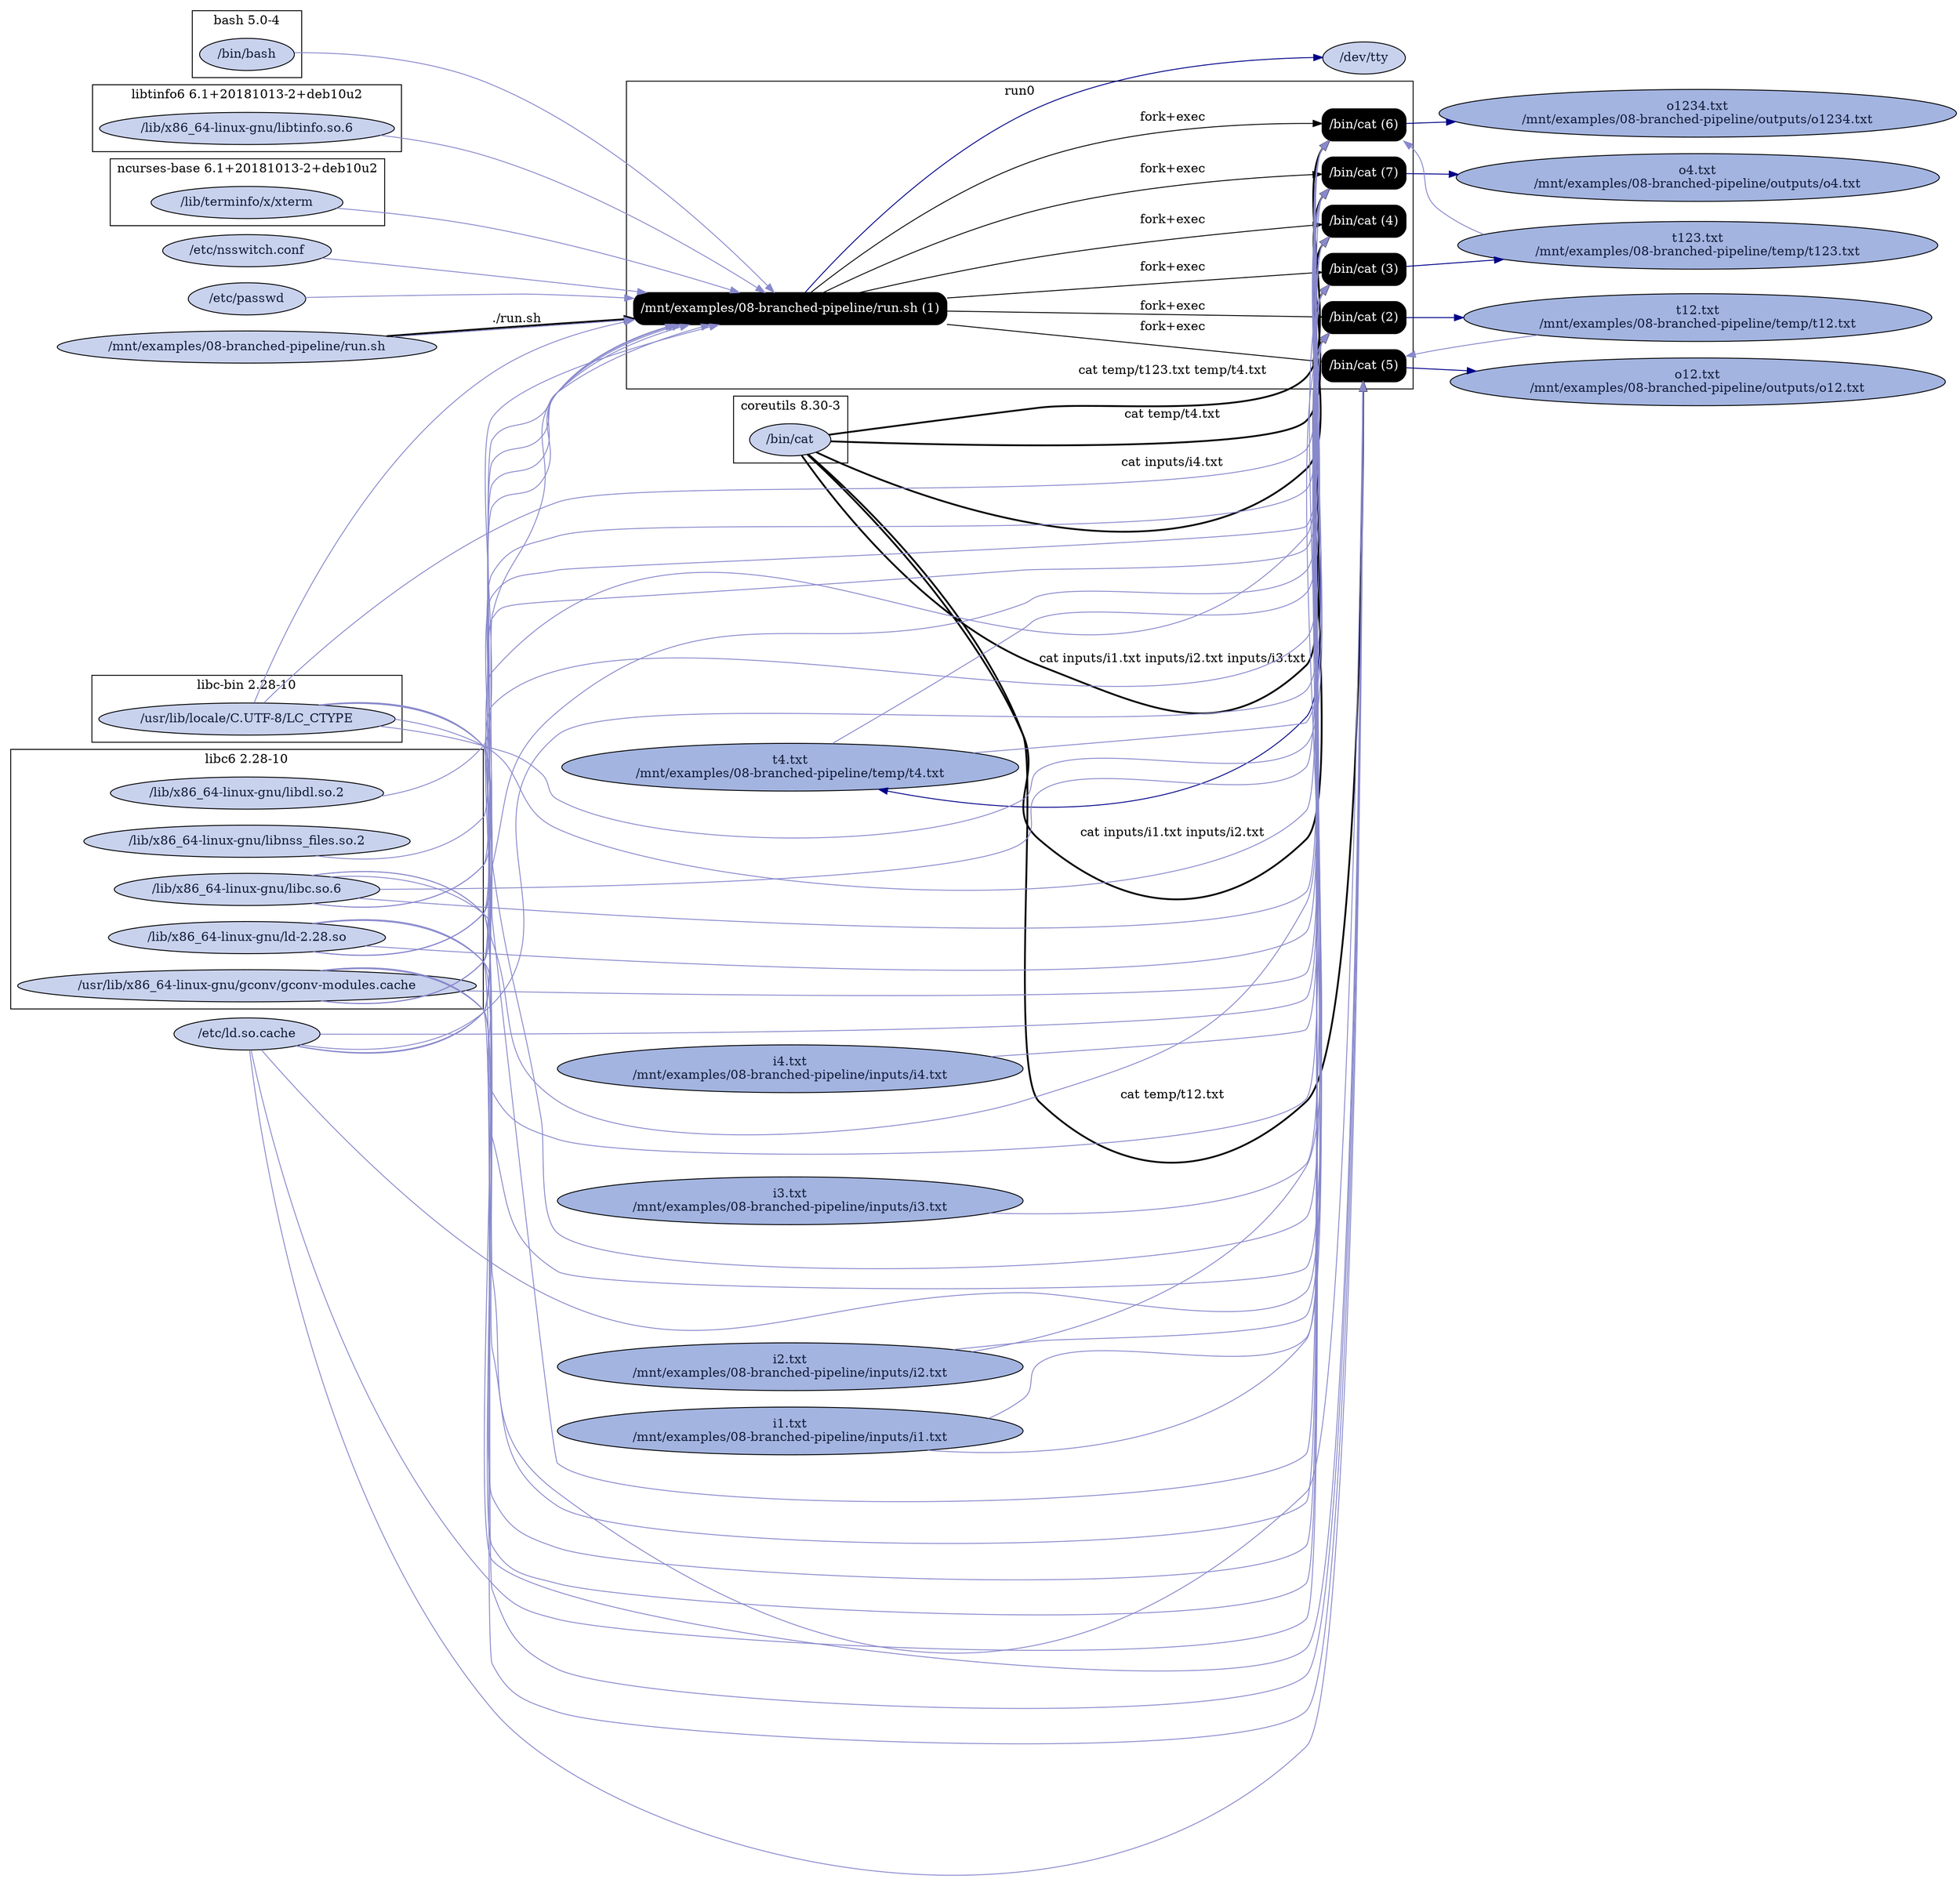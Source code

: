 digraph G {
    rankdir=LR;

    /* programs */
    node [shape=box fontcolor=white fillcolor=black style="filled,rounded"];
    subgraph cluster_run0 {
        label="run0";
        prog0 [label="/mnt/examples/08-branched-pipeline/run.sh (1)"];
        prog1 [label="/bin/cat (2)"];
        prog0 -> prog1 [label="fork+exec"];
        prog2 [label="/bin/cat (3)"];
        prog0 -> prog2 [label="fork+exec"];
        prog3 [label="/bin/cat (4)"];
        prog0 -> prog3 [label="fork+exec"];
        prog4 [label="/bin/cat (5)"];
        prog0 -> prog4 [label="fork+exec"];
        prog5 [label="/bin/cat (6)"];
        prog0 -> prog5 [label="fork+exec"];
        prog6 [label="/bin/cat (7)"];
        prog0 -> prog6 [label="fork+exec"];
    }

    node [shape=ellipse fontcolor="#131C39" fillcolor="#C9D2ED"];

    /* system packages */
    subgraph cluster_pkg0 {
        label="bash 5.0-4";
        "/bin/bash";
    }
    subgraph cluster_pkg1 {
        label="coreutils 8.30-3";
        "/bin/cat";
    }
    subgraph cluster_pkg2 {
        label="libc-bin 2.28-10";
        "/usr/lib/locale/C.UTF-8/LC_CTYPE";
    }
    subgraph cluster_pkg3 {
        label="libc6 2.28-10";
        "/lib/x86_64-linux-gnu/ld-2.28.so";
        "/lib/x86_64-linux-gnu/libc.so.6";
        "/lib/x86_64-linux-gnu/libdl.so.2";
        "/lib/x86_64-linux-gnu/libnss_files.so.2";
        "/usr/lib/x86_64-linux-gnu/gconv/gconv-modules.cache";
    }
    subgraph cluster_pkg4 {
        label="libtinfo6 6.1+20181013-2+deb10u2";
        "/lib/x86_64-linux-gnu/libtinfo.so.6";
    }
    subgraph cluster_pkg5 {
        label="ncurses-base 6.1+20181013-2+deb10u2";
        "/lib/terminfo/x/xterm";
    }

    /* other files */
    "/dev/tty";
    "/etc/ld.so.cache";
    "/etc/nsswitch.conf";
    "/etc/passwd";
    "/mnt/examples/08-branched-pipeline/inputs/i1.txt" [fillcolor="#A3B4E0", label="i1.txt\n/mnt/examples/08-branched-pipeline/inputs/i1.txt"];
    "/mnt/examples/08-branched-pipeline/inputs/i2.txt" [fillcolor="#A3B4E0", label="i2.txt\n/mnt/examples/08-branched-pipeline/inputs/i2.txt"];
    "/mnt/examples/08-branched-pipeline/inputs/i3.txt" [fillcolor="#A3B4E0", label="i3.txt\n/mnt/examples/08-branched-pipeline/inputs/i3.txt"];
    "/mnt/examples/08-branched-pipeline/inputs/i4.txt" [fillcolor="#A3B4E0", label="i4.txt\n/mnt/examples/08-branched-pipeline/inputs/i4.txt"];
    "/mnt/examples/08-branched-pipeline/outputs/o12.txt" [fillcolor="#A3B4E0", label="o12.txt\n/mnt/examples/08-branched-pipeline/outputs/o12.txt"];
    "/mnt/examples/08-branched-pipeline/outputs/o1234.txt" [fillcolor="#A3B4E0", label="o1234.txt\n/mnt/examples/08-branched-pipeline/outputs/o1234.txt"];
    "/mnt/examples/08-branched-pipeline/outputs/o4.txt" [fillcolor="#A3B4E0", label="o4.txt\n/mnt/examples/08-branched-pipeline/outputs/o4.txt"];
    "/mnt/examples/08-branched-pipeline/run.sh";
    "/mnt/examples/08-branched-pipeline/temp/t12.txt" [fillcolor="#A3B4E0", label="t12.txt\n/mnt/examples/08-branched-pipeline/temp/t12.txt"];
    "/mnt/examples/08-branched-pipeline/temp/t123.txt" [fillcolor="#A3B4E0", label="t123.txt\n/mnt/examples/08-branched-pipeline/temp/t123.txt"];
    "/mnt/examples/08-branched-pipeline/temp/t4.txt" [fillcolor="#A3B4E0", label="t4.txt\n/mnt/examples/08-branched-pipeline/temp/t4.txt"];

    "/mnt/examples/08-branched-pipeline/run.sh" -> prog0 [style=bold, label="./run.sh"];
    "/bin/bash" -> prog0 [color="#8888CC"];
    "/lib/x86_64-linux-gnu/ld-2.28.so" -> prog0 [color="#8888CC"];
    "/etc/ld.so.cache" -> prog0 [color="#8888CC"];
    "/lib/x86_64-linux-gnu/libtinfo.so.6" -> prog0 [color="#8888CC"];
    "/lib/x86_64-linux-gnu/libdl.so.2" -> prog0 [color="#8888CC"];
    "/lib/x86_64-linux-gnu/libc.so.6" -> prog0 [color="#8888CC"];
    prog0 -> "/dev/tty" [color="#000088"];
    "/usr/lib/locale/C.UTF-8/LC_CTYPE" -> prog0 [color="#8888CC"];
    "/usr/lib/x86_64-linux-gnu/gconv/gconv-modules.cache" -> prog0 [color="#8888CC"];
    "/etc/nsswitch.conf" -> prog0 [color="#8888CC"];
    "/lib/x86_64-linux-gnu/libnss_files.so.2" -> prog0 [color="#8888CC"];
    "/etc/passwd" -> prog0 [color="#8888CC"];
    "/mnt/examples/08-branched-pipeline/run.sh" -> prog0 [color="#8888CC"];
    prog1 -> "/mnt/examples/08-branched-pipeline/temp/t12.txt" [color="#000088"];
    "/bin/cat" -> prog1 [style=bold, label="cat inputs/i1.txt inputs/i2.txt"];
    "/lib/x86_64-linux-gnu/ld-2.28.so" -> prog1 [color="#8888CC"];
    "/etc/ld.so.cache" -> prog1 [color="#8888CC"];
    "/lib/x86_64-linux-gnu/libc.so.6" -> prog1 [color="#8888CC"];
    "/usr/lib/locale/C.UTF-8/LC_CTYPE" -> prog1 [color="#8888CC"];
    "/usr/lib/x86_64-linux-gnu/gconv/gconv-modules.cache" -> prog1 [color="#8888CC"];
    "/mnt/examples/08-branched-pipeline/inputs/i1.txt" -> prog1 [color="#8888CC"];
    "/mnt/examples/08-branched-pipeline/inputs/i2.txt" -> prog1 [color="#8888CC"];
    "/lib/terminfo/x/xterm" -> prog0 [color="#8888CC"];
    prog2 -> "/mnt/examples/08-branched-pipeline/temp/t123.txt" [color="#000088"];
    "/bin/cat" -> prog2 [style=bold, label="cat inputs/i1.txt inputs/i2.txt inputs/i3.txt"];
    "/lib/x86_64-linux-gnu/ld-2.28.so" -> prog2 [color="#8888CC"];
    "/etc/ld.so.cache" -> prog2 [color="#8888CC"];
    "/lib/x86_64-linux-gnu/libc.so.6" -> prog2 [color="#8888CC"];
    "/usr/lib/locale/C.UTF-8/LC_CTYPE" -> prog2 [color="#8888CC"];
    "/usr/lib/x86_64-linux-gnu/gconv/gconv-modules.cache" -> prog2 [color="#8888CC"];
    "/mnt/examples/08-branched-pipeline/inputs/i1.txt" -> prog2 [color="#8888CC"];
    "/mnt/examples/08-branched-pipeline/inputs/i2.txt" -> prog2 [color="#8888CC"];
    "/mnt/examples/08-branched-pipeline/inputs/i3.txt" -> prog2 [color="#8888CC"];
    prog3 -> "/mnt/examples/08-branched-pipeline/temp/t4.txt" [color="#000088"];
    "/bin/cat" -> prog3 [style=bold, label="cat inputs/i4.txt"];
    "/lib/x86_64-linux-gnu/ld-2.28.so" -> prog3 [color="#8888CC"];
    "/etc/ld.so.cache" -> prog3 [color="#8888CC"];
    "/lib/x86_64-linux-gnu/libc.so.6" -> prog3 [color="#8888CC"];
    "/usr/lib/locale/C.UTF-8/LC_CTYPE" -> prog3 [color="#8888CC"];
    "/usr/lib/x86_64-linux-gnu/gconv/gconv-modules.cache" -> prog3 [color="#8888CC"];
    "/mnt/examples/08-branched-pipeline/inputs/i4.txt" -> prog3 [color="#8888CC"];
    prog4 -> "/mnt/examples/08-branched-pipeline/outputs/o12.txt" [color="#000088"];
    "/bin/cat" -> prog4 [style=bold, label="cat temp/t12.txt"];
    "/lib/x86_64-linux-gnu/ld-2.28.so" -> prog4 [color="#8888CC"];
    "/etc/ld.so.cache" -> prog4 [color="#8888CC"];
    "/lib/x86_64-linux-gnu/libc.so.6" -> prog4 [color="#8888CC"];
    "/usr/lib/locale/C.UTF-8/LC_CTYPE" -> prog4 [color="#8888CC"];
    "/usr/lib/x86_64-linux-gnu/gconv/gconv-modules.cache" -> prog4 [color="#8888CC"];
    "/mnt/examples/08-branched-pipeline/temp/t12.txt" -> prog4 [color="#8888CC"];
    prog5 -> "/mnt/examples/08-branched-pipeline/outputs/o1234.txt" [color="#000088"];
    "/bin/cat" -> prog5 [style=bold, label="cat temp/t123.txt temp/t4.txt"];
    "/lib/x86_64-linux-gnu/ld-2.28.so" -> prog5 [color="#8888CC"];
    "/etc/ld.so.cache" -> prog5 [color="#8888CC"];
    "/lib/x86_64-linux-gnu/libc.so.6" -> prog5 [color="#8888CC"];
    "/usr/lib/locale/C.UTF-8/LC_CTYPE" -> prog5 [color="#8888CC"];
    "/usr/lib/x86_64-linux-gnu/gconv/gconv-modules.cache" -> prog5 [color="#8888CC"];
    "/mnt/examples/08-branched-pipeline/temp/t123.txt" -> prog5 [color="#8888CC"];
    "/mnt/examples/08-branched-pipeline/temp/t4.txt" -> prog5 [color="#8888CC"];
    prog6 -> "/mnt/examples/08-branched-pipeline/outputs/o4.txt" [color="#000088"];
    "/bin/cat" -> prog6 [style=bold, label="cat temp/t4.txt"];
    "/lib/x86_64-linux-gnu/ld-2.28.so" -> prog6 [color="#8888CC"];
    "/etc/ld.so.cache" -> prog6 [color="#8888CC"];
    "/lib/x86_64-linux-gnu/libc.so.6" -> prog6 [color="#8888CC"];
    "/usr/lib/locale/C.UTF-8/LC_CTYPE" -> prog6 [color="#8888CC"];
    "/usr/lib/x86_64-linux-gnu/gconv/gconv-modules.cache" -> prog6 [color="#8888CC"];
    "/mnt/examples/08-branched-pipeline/temp/t4.txt" -> prog6 [color="#8888CC"];
}
